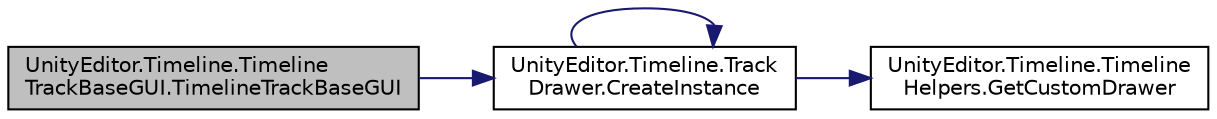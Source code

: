 digraph "UnityEditor.Timeline.TimelineTrackBaseGUI.TimelineTrackBaseGUI"
{
 // LATEX_PDF_SIZE
  edge [fontname="Helvetica",fontsize="10",labelfontname="Helvetica",labelfontsize="10"];
  node [fontname="Helvetica",fontsize="10",shape=record];
  rankdir="LR";
  Node1 [label="UnityEditor.Timeline.Timeline\lTrackBaseGUI.TimelineTrackBaseGUI",height=0.2,width=0.4,color="black", fillcolor="grey75", style="filled", fontcolor="black",tooltip=" "];
  Node1 -> Node2 [color="midnightblue",fontsize="10",style="solid",fontname="Helvetica"];
  Node2 [label="UnityEditor.Timeline.Track\lDrawer.CreateInstance",height=0.2,width=0.4,color="black", fillcolor="white", style="filled",URL="$class_unity_editor_1_1_timeline_1_1_track_drawer.html#a56183d54a71e44ae03b195a0a2bb0257",tooltip=" "];
  Node2 -> Node2 [color="midnightblue",fontsize="10",style="solid",fontname="Helvetica"];
  Node2 -> Node3 [color="midnightblue",fontsize="10",style="solid",fontname="Helvetica"];
  Node3 [label="UnityEditor.Timeline.Timeline\lHelpers.GetCustomDrawer",height=0.2,width=0.4,color="black", fillcolor="white", style="filled",URL="$class_unity_editor_1_1_timeline_1_1_timeline_helpers.html#a1ec44eb1bb6de56f6241e2c67fb70c04",tooltip=" "];
}
